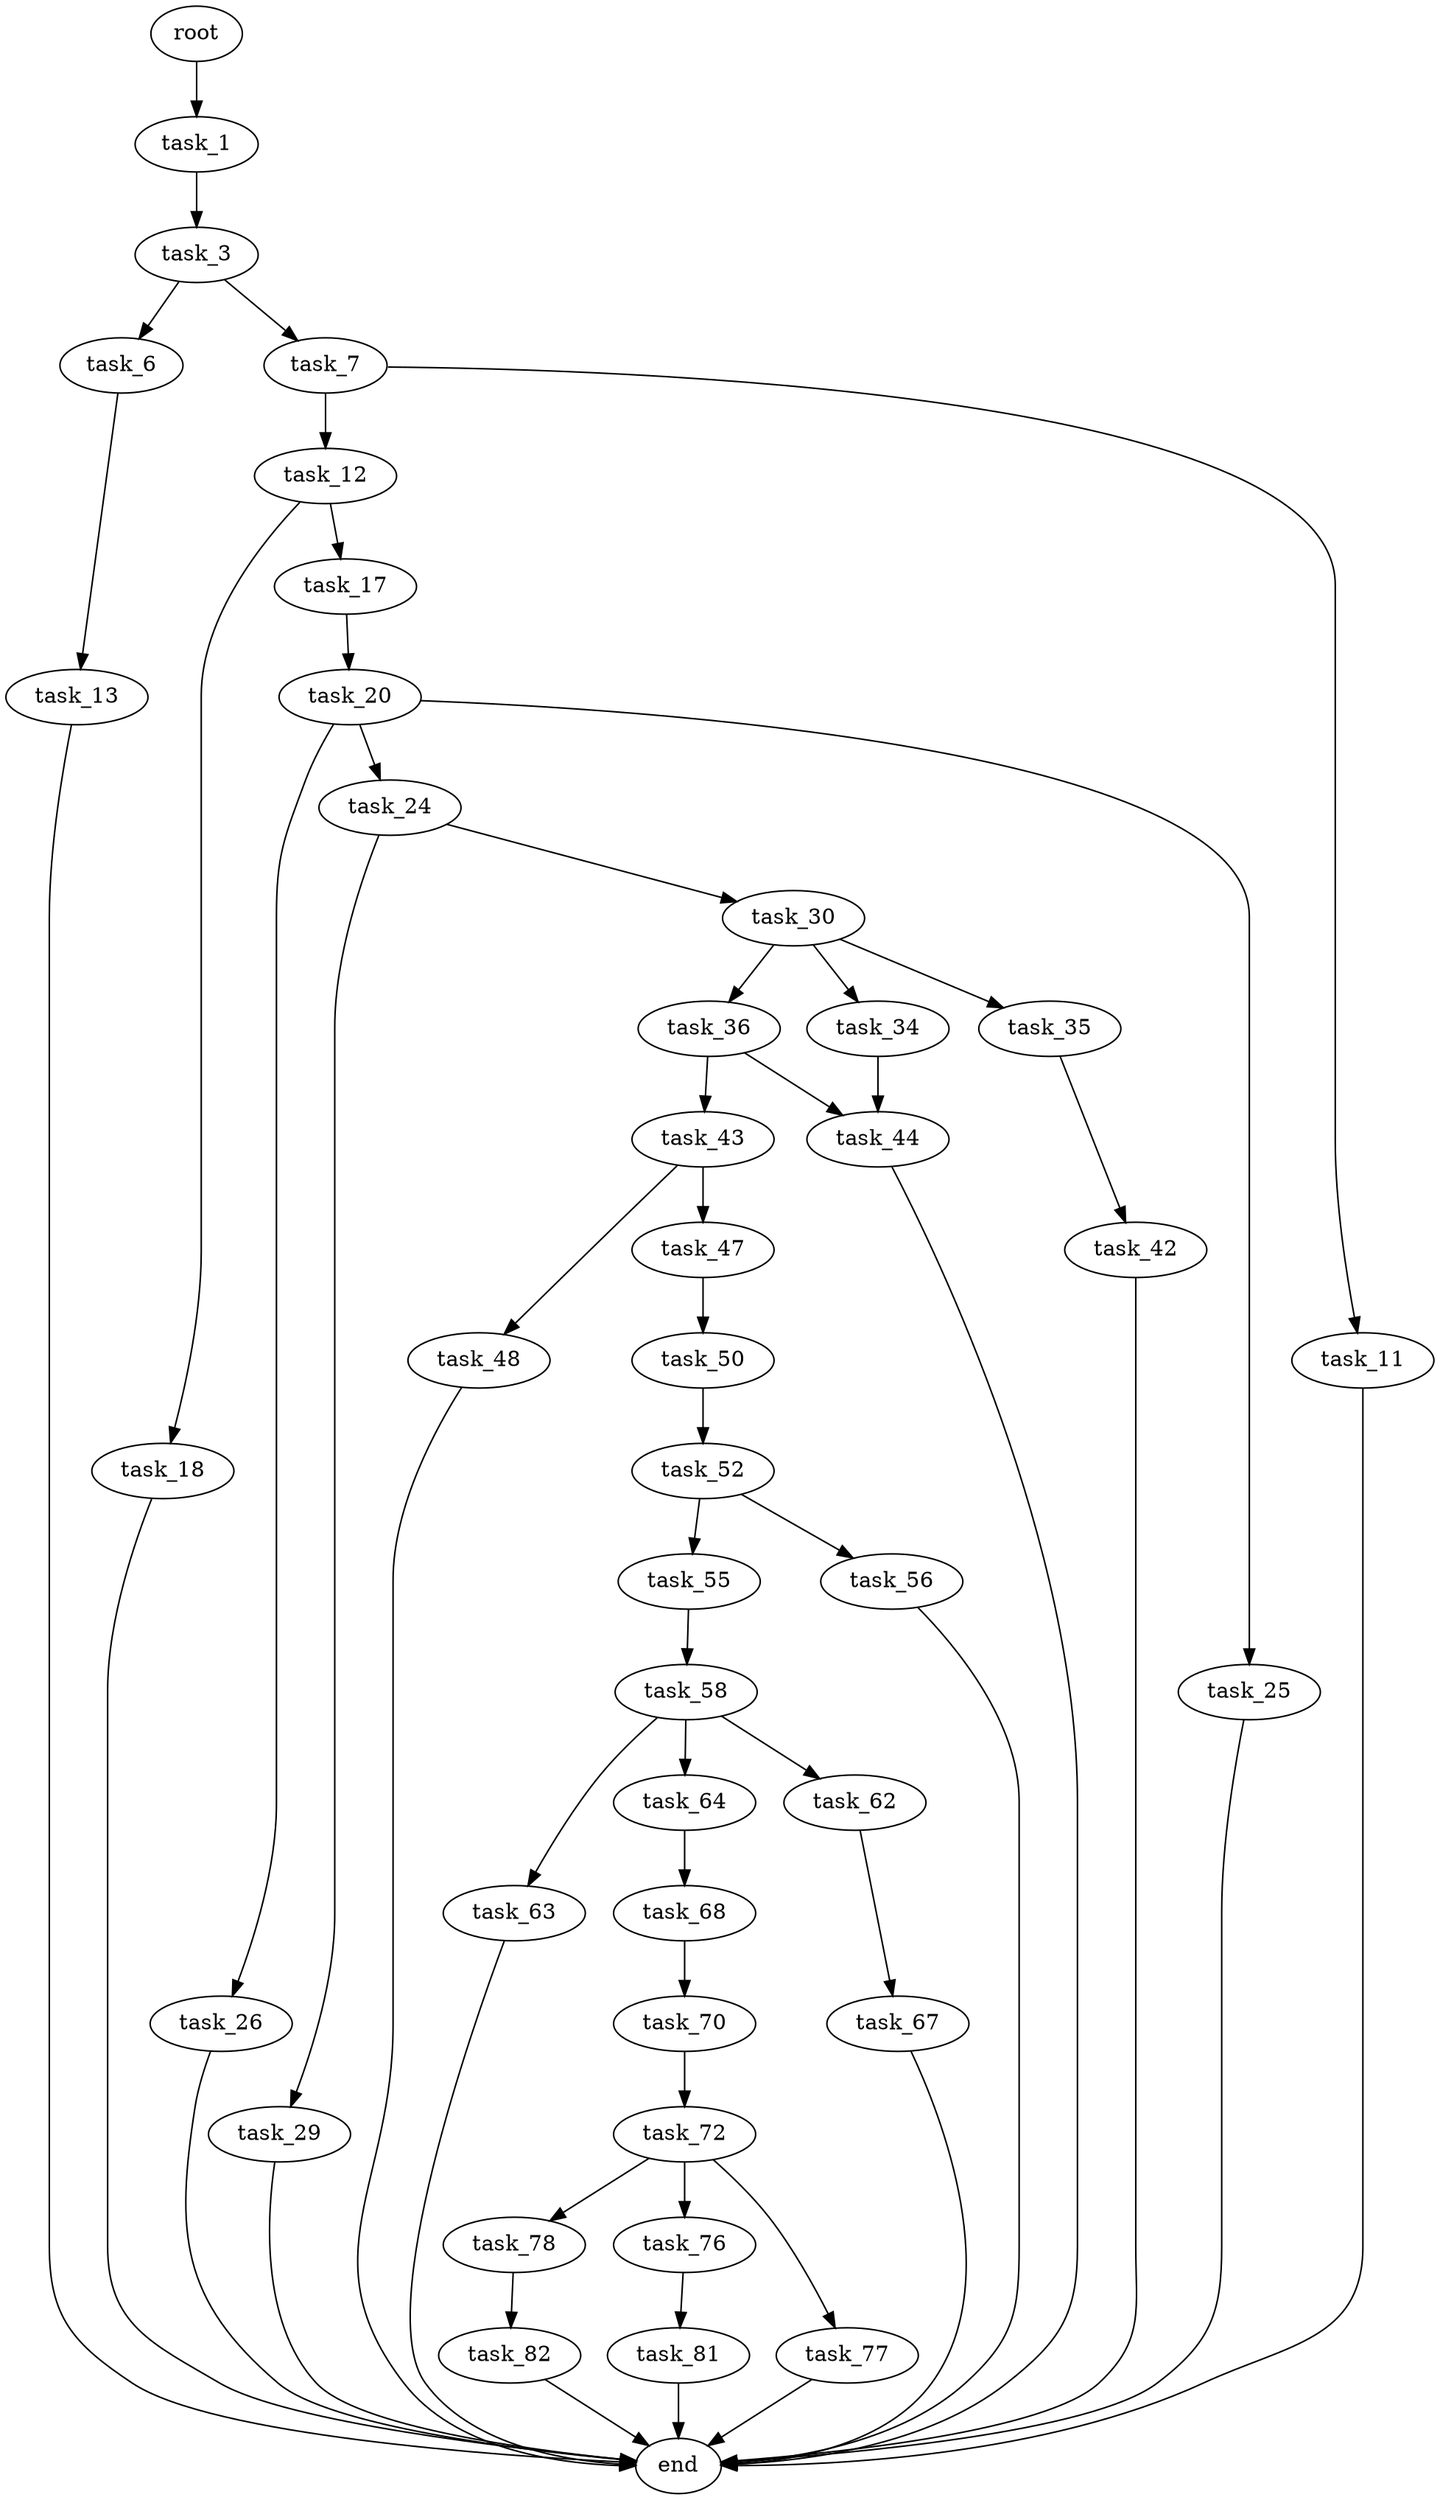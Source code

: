 digraph G {
  root [size="0.000000"];
  task_1 [size="1073741824000.000000"];
  task_3 [size="68719476736.000000"];
  task_6 [size="3550440379.000000"];
  task_7 [size="106629226726.000000"];
  task_11 [size="629115974574.000000"];
  task_12 [size="549755813888.000000"];
  task_13 [size="6446545240.000000"];
  task_17 [size="33377691862.000000"];
  task_18 [size="28991029248.000000"];
  task_20 [size="590090551894.000000"];
  task_24 [size="29691275933.000000"];
  task_25 [size="231928233984.000000"];
  task_26 [size="549755813888.000000"];
  task_29 [size="782757789696.000000"];
  task_30 [size="549755813888.000000"];
  task_34 [size="13129112492.000000"];
  task_35 [size="20791026708.000000"];
  task_36 [size="137018724915.000000"];
  task_42 [size="8589934592.000000"];
  task_43 [size="8589934592.000000"];
  task_44 [size="12936871197.000000"];
  task_47 [size="231928233984.000000"];
  task_48 [size="68719476736.000000"];
  task_50 [size="368293445632.000000"];
  task_52 [size="166286287208.000000"];
  task_55 [size="12389139367.000000"];
  task_56 [size="549755813888.000000"];
  task_58 [size="231928233984.000000"];
  task_62 [size="74048188761.000000"];
  task_63 [size="368293445632.000000"];
  task_64 [size="5131262661.000000"];
  task_67 [size="183259527365.000000"];
  task_68 [size="23930679235.000000"];
  task_70 [size="394014288839.000000"];
  task_72 [size="8589934592.000000"];
  task_76 [size="74575014702.000000"];
  task_77 [size="8589934592.000000"];
  task_78 [size="3371060284.000000"];
  task_81 [size="1381259378446.000000"];
  task_82 [size="280199436671.000000"];
  end [size="0.000000"];

  root -> task_1 [size="1.000000"];
  task_1 -> task_3 [size="838860800.000000"];
  task_3 -> task_6 [size="134217728.000000"];
  task_3 -> task_7 [size="134217728.000000"];
  task_6 -> task_13 [size="75497472.000000"];
  task_7 -> task_11 [size="75497472.000000"];
  task_7 -> task_12 [size="75497472.000000"];
  task_11 -> end [size="1.000000"];
  task_12 -> task_17 [size="536870912.000000"];
  task_12 -> task_18 [size="536870912.000000"];
  task_13 -> end [size="1.000000"];
  task_17 -> task_20 [size="679477248.000000"];
  task_18 -> end [size="1.000000"];
  task_20 -> task_24 [size="679477248.000000"];
  task_20 -> task_25 [size="679477248.000000"];
  task_20 -> task_26 [size="679477248.000000"];
  task_24 -> task_29 [size="679477248.000000"];
  task_24 -> task_30 [size="679477248.000000"];
  task_25 -> end [size="1.000000"];
  task_26 -> end [size="1.000000"];
  task_29 -> end [size="1.000000"];
  task_30 -> task_34 [size="536870912.000000"];
  task_30 -> task_35 [size="536870912.000000"];
  task_30 -> task_36 [size="536870912.000000"];
  task_34 -> task_44 [size="838860800.000000"];
  task_35 -> task_42 [size="411041792.000000"];
  task_36 -> task_43 [size="134217728.000000"];
  task_36 -> task_44 [size="134217728.000000"];
  task_42 -> end [size="1.000000"];
  task_43 -> task_47 [size="33554432.000000"];
  task_43 -> task_48 [size="33554432.000000"];
  task_44 -> end [size="1.000000"];
  task_47 -> task_50 [size="301989888.000000"];
  task_48 -> end [size="1.000000"];
  task_50 -> task_52 [size="411041792.000000"];
  task_52 -> task_55 [size="209715200.000000"];
  task_52 -> task_56 [size="209715200.000000"];
  task_55 -> task_58 [size="679477248.000000"];
  task_56 -> end [size="1.000000"];
  task_58 -> task_62 [size="301989888.000000"];
  task_58 -> task_63 [size="301989888.000000"];
  task_58 -> task_64 [size="301989888.000000"];
  task_62 -> task_67 [size="75497472.000000"];
  task_63 -> end [size="1.000000"];
  task_64 -> task_68 [size="209715200.000000"];
  task_67 -> end [size="1.000000"];
  task_68 -> task_70 [size="536870912.000000"];
  task_70 -> task_72 [size="536870912.000000"];
  task_72 -> task_76 [size="33554432.000000"];
  task_72 -> task_77 [size="33554432.000000"];
  task_72 -> task_78 [size="33554432.000000"];
  task_76 -> task_81 [size="75497472.000000"];
  task_77 -> end [size="1.000000"];
  task_78 -> task_82 [size="75497472.000000"];
  task_81 -> end [size="1.000000"];
  task_82 -> end [size="1.000000"];
}
